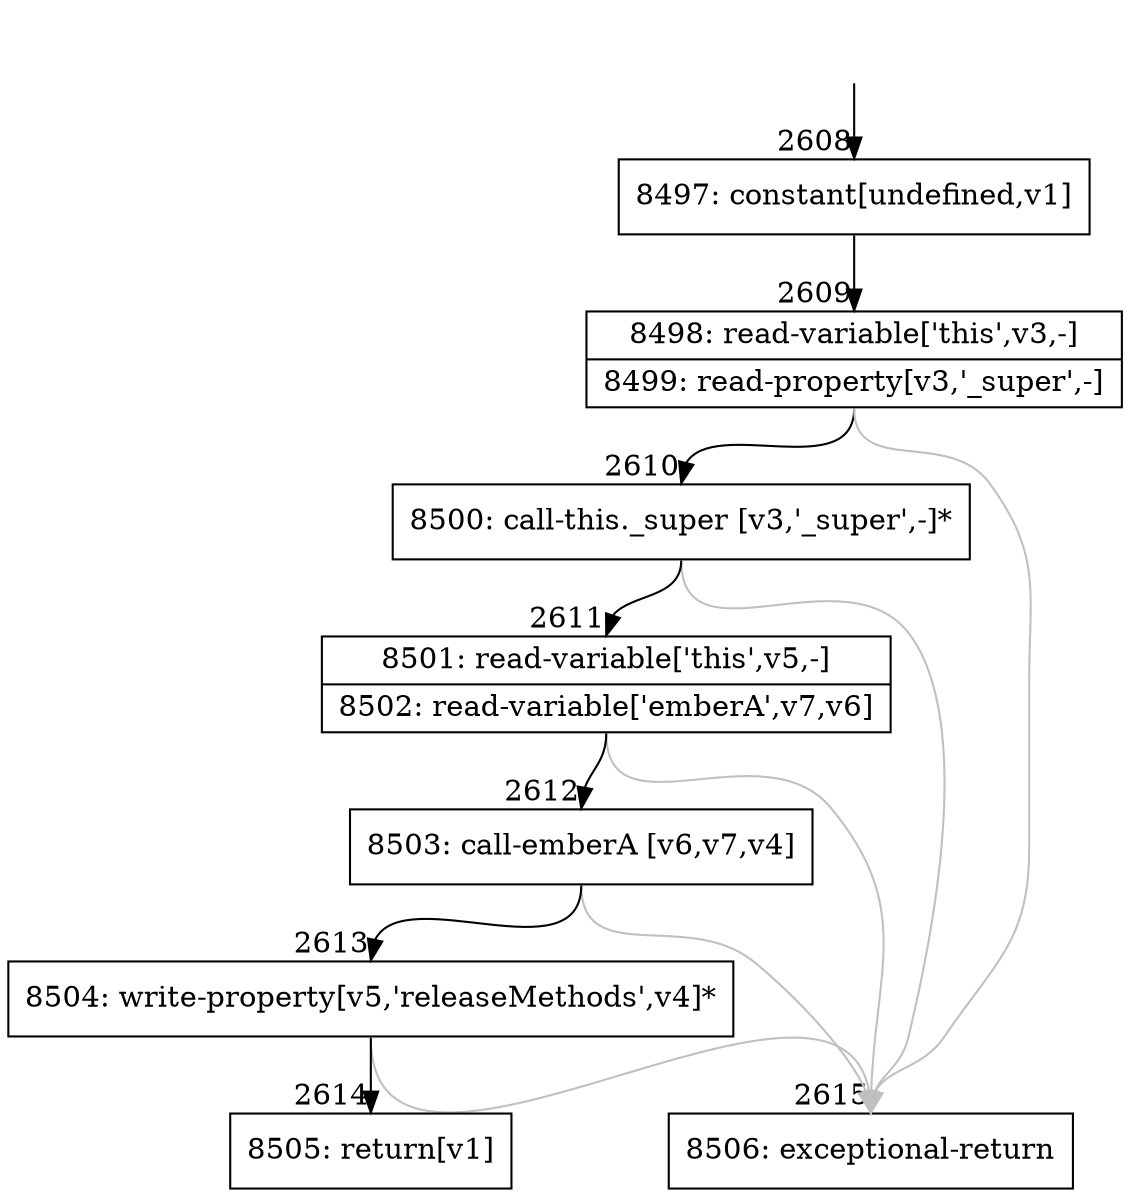 digraph {
rankdir="TD"
BB_entry200[shape=none,label=""];
BB_entry200 -> BB2608 [tailport=s, headport=n, headlabel="    2608"]
BB2608 [shape=record label="{8497: constant[undefined,v1]}" ] 
BB2608 -> BB2609 [tailport=s, headport=n, headlabel="      2609"]
BB2609 [shape=record label="{8498: read-variable['this',v3,-]|8499: read-property[v3,'_super',-]}" ] 
BB2609 -> BB2610 [tailport=s, headport=n, headlabel="      2610"]
BB2609 -> BB2615 [tailport=s, headport=n, color=gray, headlabel="      2615"]
BB2610 [shape=record label="{8500: call-this._super [v3,'_super',-]*}" ] 
BB2610 -> BB2611 [tailport=s, headport=n, headlabel="      2611"]
BB2610 -> BB2615 [tailport=s, headport=n, color=gray]
BB2611 [shape=record label="{8501: read-variable['this',v5,-]|8502: read-variable['emberA',v7,v6]}" ] 
BB2611 -> BB2612 [tailport=s, headport=n, headlabel="      2612"]
BB2611 -> BB2615 [tailport=s, headport=n, color=gray]
BB2612 [shape=record label="{8503: call-emberA [v6,v7,v4]}" ] 
BB2612 -> BB2613 [tailport=s, headport=n, headlabel="      2613"]
BB2612 -> BB2615 [tailport=s, headport=n, color=gray]
BB2613 [shape=record label="{8504: write-property[v5,'releaseMethods',v4]*}" ] 
BB2613 -> BB2614 [tailport=s, headport=n, headlabel="      2614"]
BB2613 -> BB2615 [tailport=s, headport=n, color=gray]
BB2614 [shape=record label="{8505: return[v1]}" ] 
BB2615 [shape=record label="{8506: exceptional-return}" ] 
//#$~ 4347
}
